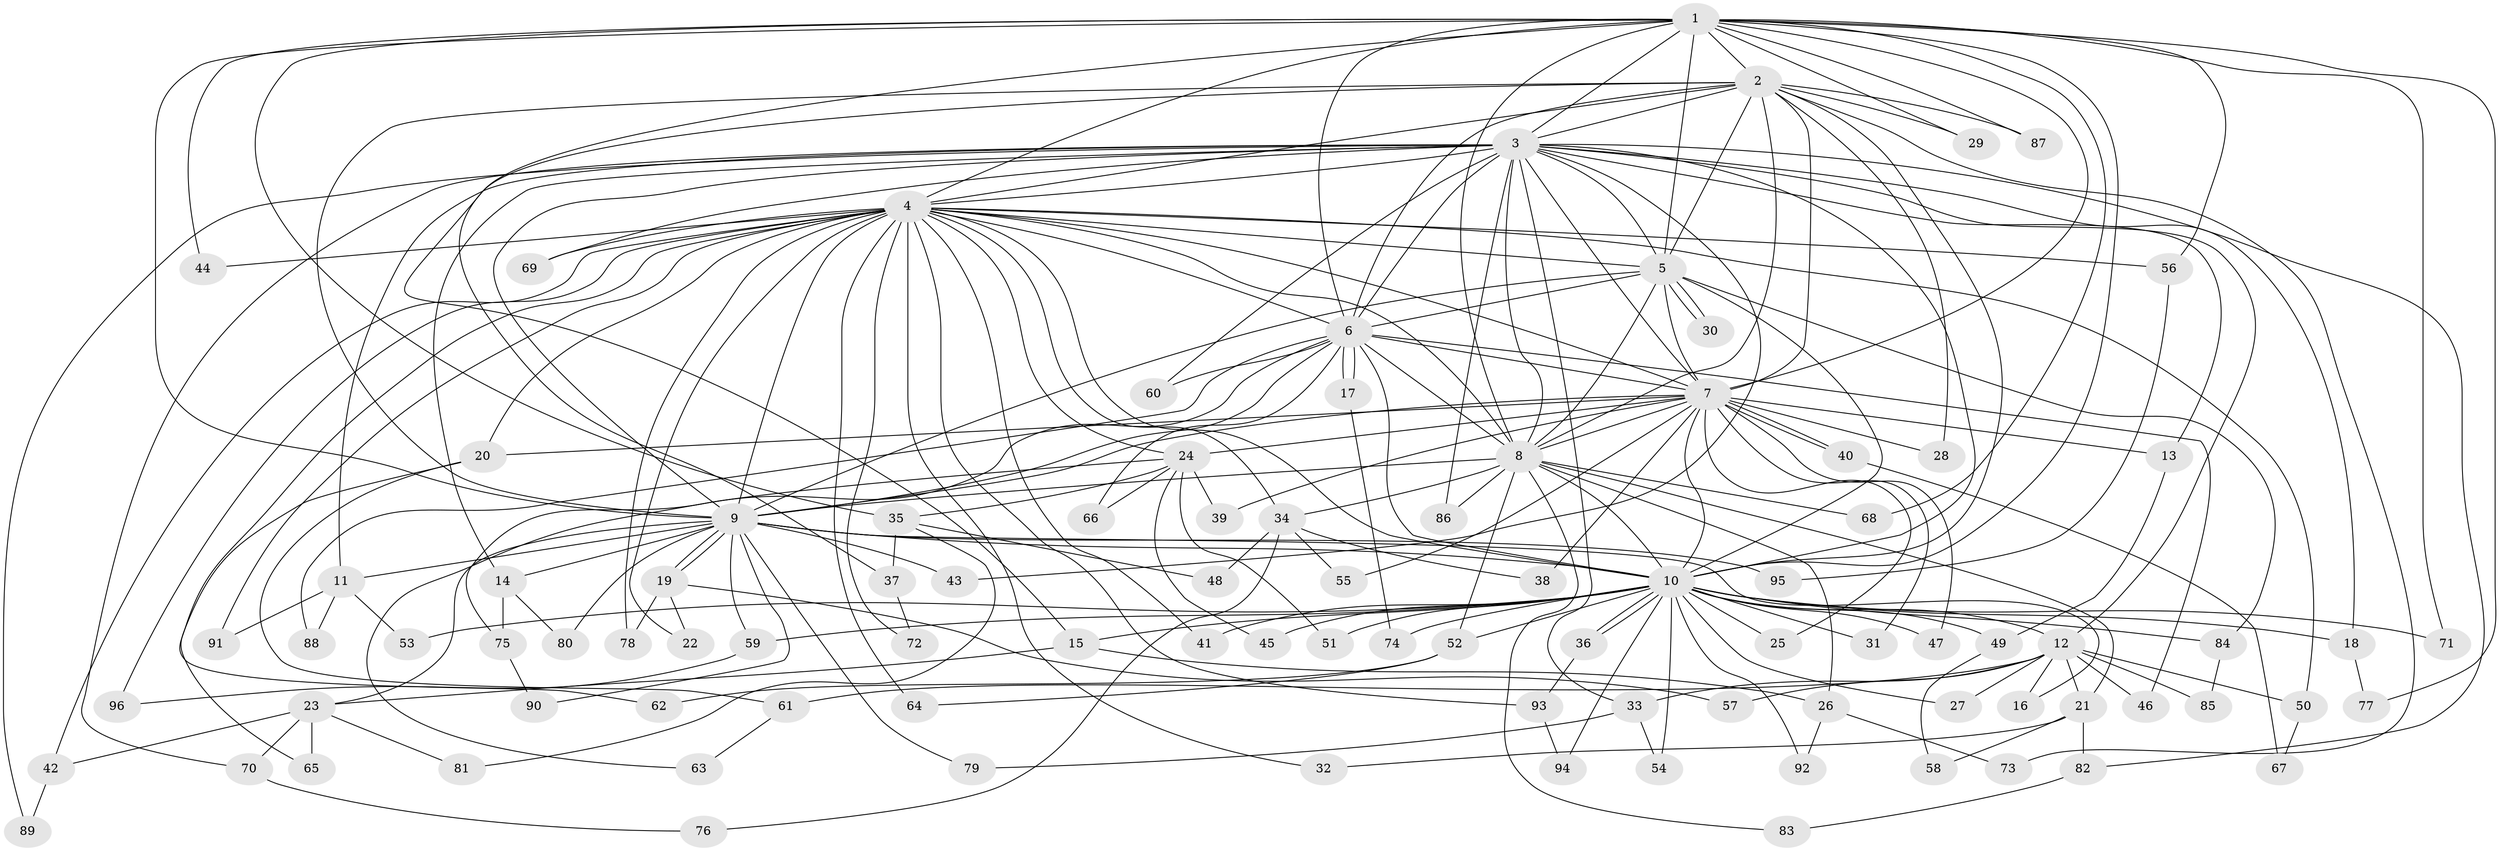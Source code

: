 // coarse degree distribution, {11: 0.05172413793103448, 17: 0.017241379310344827, 24: 0.034482758620689655, 13: 0.017241379310344827, 16: 0.034482758620689655, 10: 0.017241379310344827, 2: 0.46551724137931033, 3: 0.1724137931034483, 4: 0.10344827586206896, 5: 0.017241379310344827, 9: 0.017241379310344827, 8: 0.017241379310344827, 1: 0.017241379310344827, 6: 0.017241379310344827}
// Generated by graph-tools (version 1.1) at 2025/49/03/04/25 22:49:40]
// undirected, 96 vertices, 217 edges
graph export_dot {
  node [color=gray90,style=filled];
  1;
  2;
  3;
  4;
  5;
  6;
  7;
  8;
  9;
  10;
  11;
  12;
  13;
  14;
  15;
  16;
  17;
  18;
  19;
  20;
  21;
  22;
  23;
  24;
  25;
  26;
  27;
  28;
  29;
  30;
  31;
  32;
  33;
  34;
  35;
  36;
  37;
  38;
  39;
  40;
  41;
  42;
  43;
  44;
  45;
  46;
  47;
  48;
  49;
  50;
  51;
  52;
  53;
  54;
  55;
  56;
  57;
  58;
  59;
  60;
  61;
  62;
  63;
  64;
  65;
  66;
  67;
  68;
  69;
  70;
  71;
  72;
  73;
  74;
  75;
  76;
  77;
  78;
  79;
  80;
  81;
  82;
  83;
  84;
  85;
  86;
  87;
  88;
  89;
  90;
  91;
  92;
  93;
  94;
  95;
  96;
  1 -- 2;
  1 -- 3;
  1 -- 4;
  1 -- 5;
  1 -- 6;
  1 -- 7;
  1 -- 8;
  1 -- 9;
  1 -- 10;
  1 -- 15;
  1 -- 29;
  1 -- 35;
  1 -- 44;
  1 -- 56;
  1 -- 68;
  1 -- 71;
  1 -- 77;
  1 -- 87;
  2 -- 3;
  2 -- 4;
  2 -- 5;
  2 -- 6;
  2 -- 7;
  2 -- 8;
  2 -- 9;
  2 -- 10;
  2 -- 28;
  2 -- 29;
  2 -- 37;
  2 -- 73;
  2 -- 87;
  3 -- 4;
  3 -- 5;
  3 -- 6;
  3 -- 7;
  3 -- 8;
  3 -- 9;
  3 -- 10;
  3 -- 11;
  3 -- 12;
  3 -- 13;
  3 -- 14;
  3 -- 18;
  3 -- 33;
  3 -- 43;
  3 -- 60;
  3 -- 69;
  3 -- 70;
  3 -- 82;
  3 -- 86;
  3 -- 89;
  4 -- 5;
  4 -- 6;
  4 -- 7;
  4 -- 8;
  4 -- 9;
  4 -- 10;
  4 -- 20;
  4 -- 22;
  4 -- 24;
  4 -- 32;
  4 -- 34;
  4 -- 41;
  4 -- 42;
  4 -- 44;
  4 -- 50;
  4 -- 56;
  4 -- 62;
  4 -- 64;
  4 -- 69;
  4 -- 72;
  4 -- 78;
  4 -- 91;
  4 -- 93;
  4 -- 96;
  5 -- 6;
  5 -- 7;
  5 -- 8;
  5 -- 9;
  5 -- 10;
  5 -- 30;
  5 -- 30;
  5 -- 84;
  6 -- 7;
  6 -- 8;
  6 -- 9;
  6 -- 10;
  6 -- 17;
  6 -- 17;
  6 -- 46;
  6 -- 60;
  6 -- 66;
  6 -- 75;
  6 -- 88;
  7 -- 8;
  7 -- 9;
  7 -- 10;
  7 -- 13;
  7 -- 20;
  7 -- 24;
  7 -- 25;
  7 -- 28;
  7 -- 31;
  7 -- 38;
  7 -- 39;
  7 -- 40;
  7 -- 40;
  7 -- 47;
  7 -- 55;
  8 -- 9;
  8 -- 10;
  8 -- 21;
  8 -- 26;
  8 -- 34;
  8 -- 52;
  8 -- 68;
  8 -- 83;
  8 -- 86;
  9 -- 10;
  9 -- 11;
  9 -- 14;
  9 -- 16;
  9 -- 19;
  9 -- 19;
  9 -- 23;
  9 -- 43;
  9 -- 59;
  9 -- 79;
  9 -- 80;
  9 -- 90;
  9 -- 95;
  10 -- 12;
  10 -- 15;
  10 -- 18;
  10 -- 25;
  10 -- 27;
  10 -- 31;
  10 -- 36;
  10 -- 36;
  10 -- 41;
  10 -- 45;
  10 -- 47;
  10 -- 49;
  10 -- 51;
  10 -- 52;
  10 -- 53;
  10 -- 54;
  10 -- 59;
  10 -- 71;
  10 -- 74;
  10 -- 84;
  10 -- 92;
  10 -- 94;
  11 -- 53;
  11 -- 88;
  11 -- 91;
  12 -- 16;
  12 -- 21;
  12 -- 27;
  12 -- 33;
  12 -- 46;
  12 -- 50;
  12 -- 57;
  12 -- 61;
  12 -- 85;
  13 -- 49;
  14 -- 75;
  14 -- 80;
  15 -- 23;
  15 -- 26;
  17 -- 74;
  18 -- 77;
  19 -- 22;
  19 -- 57;
  19 -- 78;
  20 -- 61;
  20 -- 65;
  21 -- 32;
  21 -- 58;
  21 -- 82;
  23 -- 42;
  23 -- 65;
  23 -- 70;
  23 -- 81;
  24 -- 35;
  24 -- 39;
  24 -- 45;
  24 -- 51;
  24 -- 63;
  24 -- 66;
  26 -- 73;
  26 -- 92;
  33 -- 54;
  33 -- 79;
  34 -- 38;
  34 -- 48;
  34 -- 55;
  34 -- 76;
  35 -- 37;
  35 -- 48;
  35 -- 81;
  36 -- 93;
  37 -- 72;
  40 -- 67;
  42 -- 89;
  49 -- 58;
  50 -- 67;
  52 -- 62;
  52 -- 64;
  56 -- 95;
  59 -- 96;
  61 -- 63;
  70 -- 76;
  75 -- 90;
  82 -- 83;
  84 -- 85;
  93 -- 94;
}

